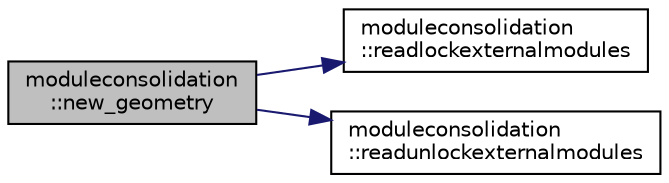 digraph "moduleconsolidation::new_geometry"
{
 // LATEX_PDF_SIZE
  edge [fontname="Helvetica",fontsize="10",labelfontname="Helvetica",labelfontsize="10"];
  node [fontname="Helvetica",fontsize="10",shape=record];
  rankdir="LR";
  Node1 [label="moduleconsolidation\l::new_geometry",height=0.2,width=0.4,color="black", fillcolor="grey75", style="filled", fontcolor="black",tooltip=" "];
  Node1 -> Node2 [color="midnightblue",fontsize="10",style="solid",fontname="Helvetica"];
  Node2 [label="moduleconsolidation\l::readlockexternalmodules",height=0.2,width=0.4,color="black", fillcolor="white", style="filled",URL="$namespacemoduleconsolidation.html#a5157e525fb069b7984e826def43a4dfc",tooltip=" "];
  Node1 -> Node3 [color="midnightblue",fontsize="10",style="solid",fontname="Helvetica"];
  Node3 [label="moduleconsolidation\l::readunlockexternalmodules",height=0.2,width=0.4,color="black", fillcolor="white", style="filled",URL="$namespacemoduleconsolidation.html#a146c8502b0f191abd1664acdcd22a4c4",tooltip=" "];
}
